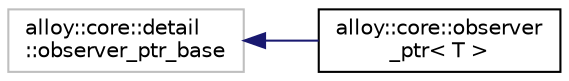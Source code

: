 digraph "Graphical Class Hierarchy"
{
  edge [fontname="Helvetica",fontsize="10",labelfontname="Helvetica",labelfontsize="10"];
  node [fontname="Helvetica",fontsize="10",shape=record];
  rankdir="LR";
  Node1 [label="alloy::core::detail\l::observer_ptr_base",height=0.2,width=0.4,color="grey75", fillcolor="white", style="filled",tooltip="A non-templated base class for the observer_ptr. "];
  Node1 -> Node2 [dir="back",color="midnightblue",fontsize="10",style="solid",fontname="Helvetica"];
  Node2 [label="alloy::core::observer\l_ptr\< T \>",height=0.2,width=0.4,color="black", fillcolor="white", style="filled",URL="$de/d3c/classalloy_1_1core_1_1observer__ptr.html",tooltip="observer_ptr is a simple, lightweight, non-thread-safe solution to viewing pointers that might dangle..."];
}
